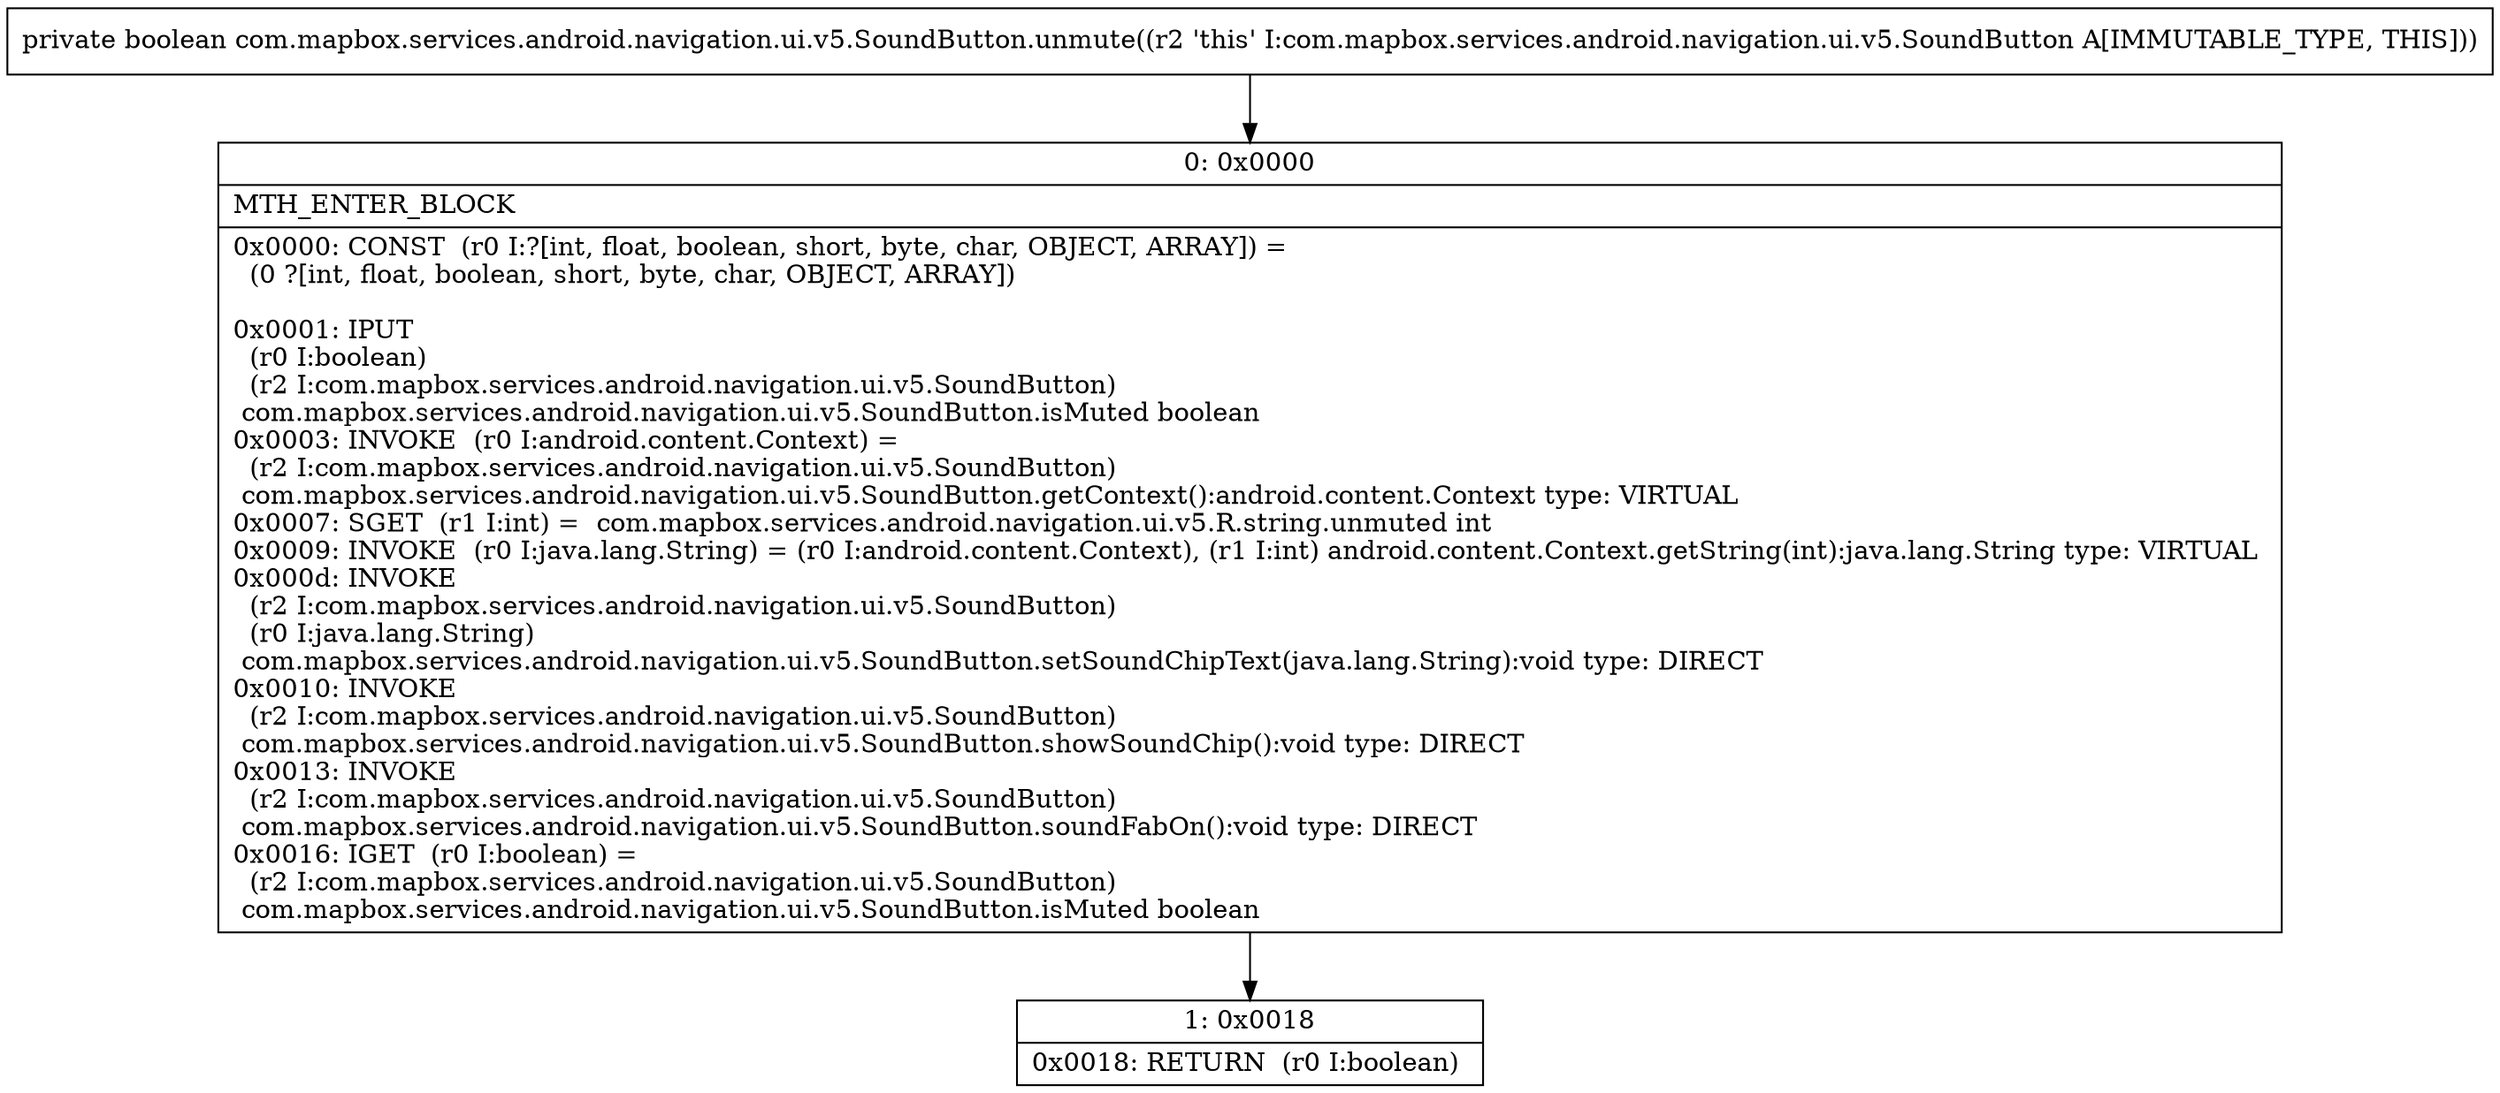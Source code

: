 digraph "CFG forcom.mapbox.services.android.navigation.ui.v5.SoundButton.unmute()Z" {
Node_0 [shape=record,label="{0\:\ 0x0000|MTH_ENTER_BLOCK\l|0x0000: CONST  (r0 I:?[int, float, boolean, short, byte, char, OBJECT, ARRAY]) = \l  (0 ?[int, float, boolean, short, byte, char, OBJECT, ARRAY])\l \l0x0001: IPUT  \l  (r0 I:boolean)\l  (r2 I:com.mapbox.services.android.navigation.ui.v5.SoundButton)\l com.mapbox.services.android.navigation.ui.v5.SoundButton.isMuted boolean \l0x0003: INVOKE  (r0 I:android.content.Context) = \l  (r2 I:com.mapbox.services.android.navigation.ui.v5.SoundButton)\l com.mapbox.services.android.navigation.ui.v5.SoundButton.getContext():android.content.Context type: VIRTUAL \l0x0007: SGET  (r1 I:int) =  com.mapbox.services.android.navigation.ui.v5.R.string.unmuted int \l0x0009: INVOKE  (r0 I:java.lang.String) = (r0 I:android.content.Context), (r1 I:int) android.content.Context.getString(int):java.lang.String type: VIRTUAL \l0x000d: INVOKE  \l  (r2 I:com.mapbox.services.android.navigation.ui.v5.SoundButton)\l  (r0 I:java.lang.String)\l com.mapbox.services.android.navigation.ui.v5.SoundButton.setSoundChipText(java.lang.String):void type: DIRECT \l0x0010: INVOKE  \l  (r2 I:com.mapbox.services.android.navigation.ui.v5.SoundButton)\l com.mapbox.services.android.navigation.ui.v5.SoundButton.showSoundChip():void type: DIRECT \l0x0013: INVOKE  \l  (r2 I:com.mapbox.services.android.navigation.ui.v5.SoundButton)\l com.mapbox.services.android.navigation.ui.v5.SoundButton.soundFabOn():void type: DIRECT \l0x0016: IGET  (r0 I:boolean) = \l  (r2 I:com.mapbox.services.android.navigation.ui.v5.SoundButton)\l com.mapbox.services.android.navigation.ui.v5.SoundButton.isMuted boolean \l}"];
Node_1 [shape=record,label="{1\:\ 0x0018|0x0018: RETURN  (r0 I:boolean) \l}"];
MethodNode[shape=record,label="{private boolean com.mapbox.services.android.navigation.ui.v5.SoundButton.unmute((r2 'this' I:com.mapbox.services.android.navigation.ui.v5.SoundButton A[IMMUTABLE_TYPE, THIS])) }"];
MethodNode -> Node_0;
Node_0 -> Node_1;
}

